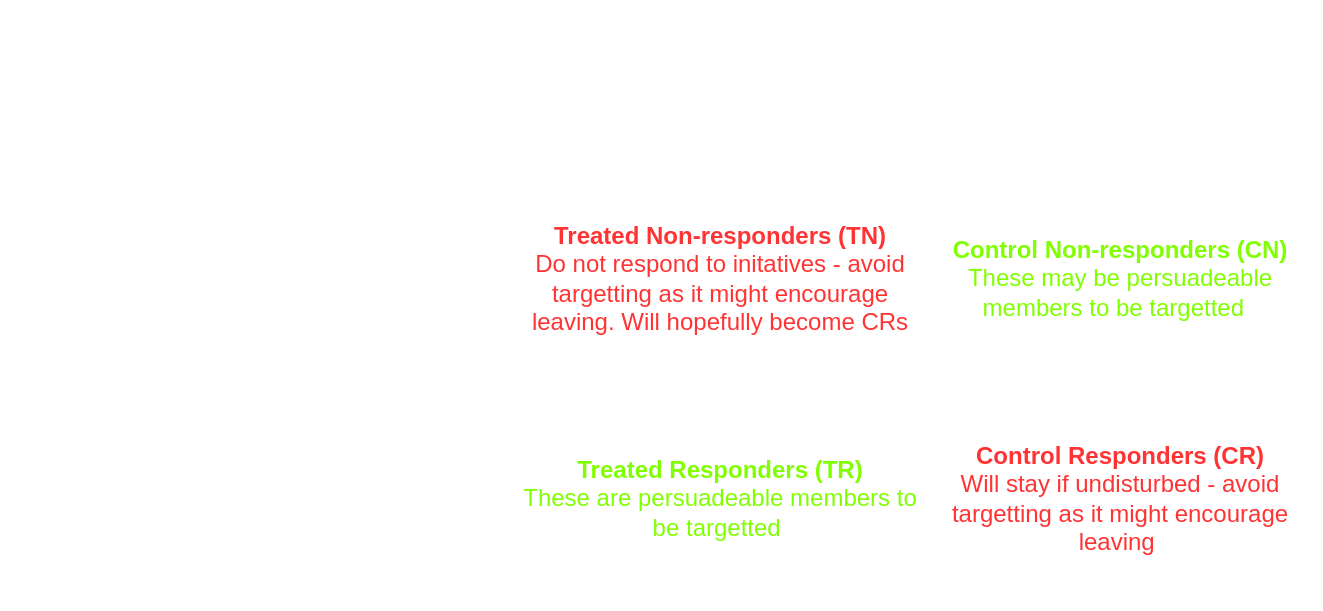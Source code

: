 <mxfile version="20.2.5" type="device"><diagram id="3KS8sLTFIFp2o81TKChU" name="Page-1"><mxGraphModel dx="1355" dy="716" grid="1" gridSize="10" guides="1" tooltips="1" connect="1" arrows="1" fold="1" page="1" pageScale="1" pageWidth="850" pageHeight="1100" math="0" shadow="0"><root><mxCell id="0"/><mxCell id="1" parent="0"/><mxCell id="Omb8Hz_boaE2b9jXvaD9-15" value="Treated with retention initatives?" style="text;html=1;strokeColor=none;fillColor=none;align=center;verticalAlign=middle;whiteSpace=wrap;rounded=0;fontSize=16;fontStyle=1;fontColor=#FFFFFF;" vertex="1" parent="1"><mxGeometry x="280" y="150" width="210" height="30" as="geometry"/></mxCell><mxCell id="Omb8Hz_boaE2b9jXvaD9-16" value="Left the company?" style="text;html=1;strokeColor=none;fillColor=none;align=center;verticalAlign=middle;whiteSpace=wrap;rounded=0;fontSize=16;fontStyle=1;fontColor=#FFFFFF;" vertex="1" parent="1"><mxGeometry x="-80" y="320" width="210" height="30" as="geometry"/></mxCell><mxCell id="Omb8Hz_boaE2b9jXvaD9-20" value="Yes" style="text;html=1;strokeColor=none;fillColor=none;align=center;verticalAlign=middle;whiteSpace=wrap;rounded=0;fontSize=16;fontColor=#FFFFFF;" vertex="1" parent="1"><mxGeometry x="250" y="190" width="60" height="30" as="geometry"/></mxCell><mxCell id="Omb8Hz_boaE2b9jXvaD9-21" value="No" style="text;html=1;strokeColor=none;fillColor=none;align=center;verticalAlign=middle;whiteSpace=wrap;rounded=0;fontSize=16;fontColor=#FFFFFF;" vertex="1" parent="1"><mxGeometry x="460" y="190" width="60" height="30" as="geometry"/></mxCell><mxCell id="Omb8Hz_boaE2b9jXvaD9-22" value="Yes" style="text;html=1;strokeColor=none;fillColor=none;align=center;verticalAlign=middle;whiteSpace=wrap;rounded=0;fontSize=16;fontColor=#FFFFFF;" vertex="1" parent="1"><mxGeometry x="120" y="270" width="60" height="30" as="geometry"/></mxCell><mxCell id="Omb8Hz_boaE2b9jXvaD9-23" value="No" style="text;html=1;strokeColor=none;fillColor=none;align=center;verticalAlign=middle;whiteSpace=wrap;rounded=0;fontSize=16;fontColor=#FFFFFF;" vertex="1" parent="1"><mxGeometry x="120" y="380" width="60" height="30" as="geometry"/></mxCell><mxCell id="Omb8Hz_boaE2b9jXvaD9-24" value="Treated Responders (TR)&lt;br&gt;&lt;span style=&quot;font-weight: 400;&quot;&gt;These are persuadeable members to be targetted&amp;nbsp;&lt;/span&gt;" style="rounded=0;whiteSpace=wrap;html=1;fontStyle=1;fillColor=none;fontColor=#80FF00;strokeColor=#FFFFFF;" vertex="1" parent="1"><mxGeometry x="180" y="340" width="200" height="110" as="geometry"/></mxCell><mxCell id="Omb8Hz_boaE2b9jXvaD9-26" value="Treated Non-responders (TN)&lt;br&gt;&lt;span style=&quot;font-weight: normal;&quot;&gt;Do not respond to initatives - avoid targetting as it might encourage leaving. Will hopefully become CRs&lt;/span&gt;" style="rounded=0;whiteSpace=wrap;html=1;fontStyle=1;fillColor=none;fontColor=#FF3333;strokeColor=#FFFFFF;" vertex="1" parent="1"><mxGeometry x="180" y="230" width="200" height="110" as="geometry"/></mxCell><mxCell id="Omb8Hz_boaE2b9jXvaD9-28" value="Control Non-responders (CN)&lt;br&gt;&lt;span style=&quot;font-weight: 400;&quot;&gt;These may be persuadeable members to be targetted&amp;nbsp;&lt;/span&gt;&lt;span style=&quot;font-weight: normal;&quot;&gt;&amp;nbsp;&lt;/span&gt;" style="rounded=0;whiteSpace=wrap;html=1;fontStyle=1;fillColor=none;fontColor=#80FF00;strokeColor=#FFFFFF;" vertex="1" parent="1"><mxGeometry x="380" y="230" width="200" height="110" as="geometry"/></mxCell><mxCell id="Omb8Hz_boaE2b9jXvaD9-29" value="Control Responders (CR)&lt;br&gt;&lt;span style=&quot;font-weight: normal;&quot;&gt;Will stay if undisturbed - avoid targetting as it might encourage leaving&amp;nbsp;&lt;/span&gt;" style="rounded=0;whiteSpace=wrap;html=1;fontStyle=1;fillColor=none;fontColor=#FF3333;strokeColor=#FFFFFF;" vertex="1" parent="1"><mxGeometry x="380" y="340" width="200" height="110" as="geometry"/></mxCell></root></mxGraphModel></diagram></mxfile>